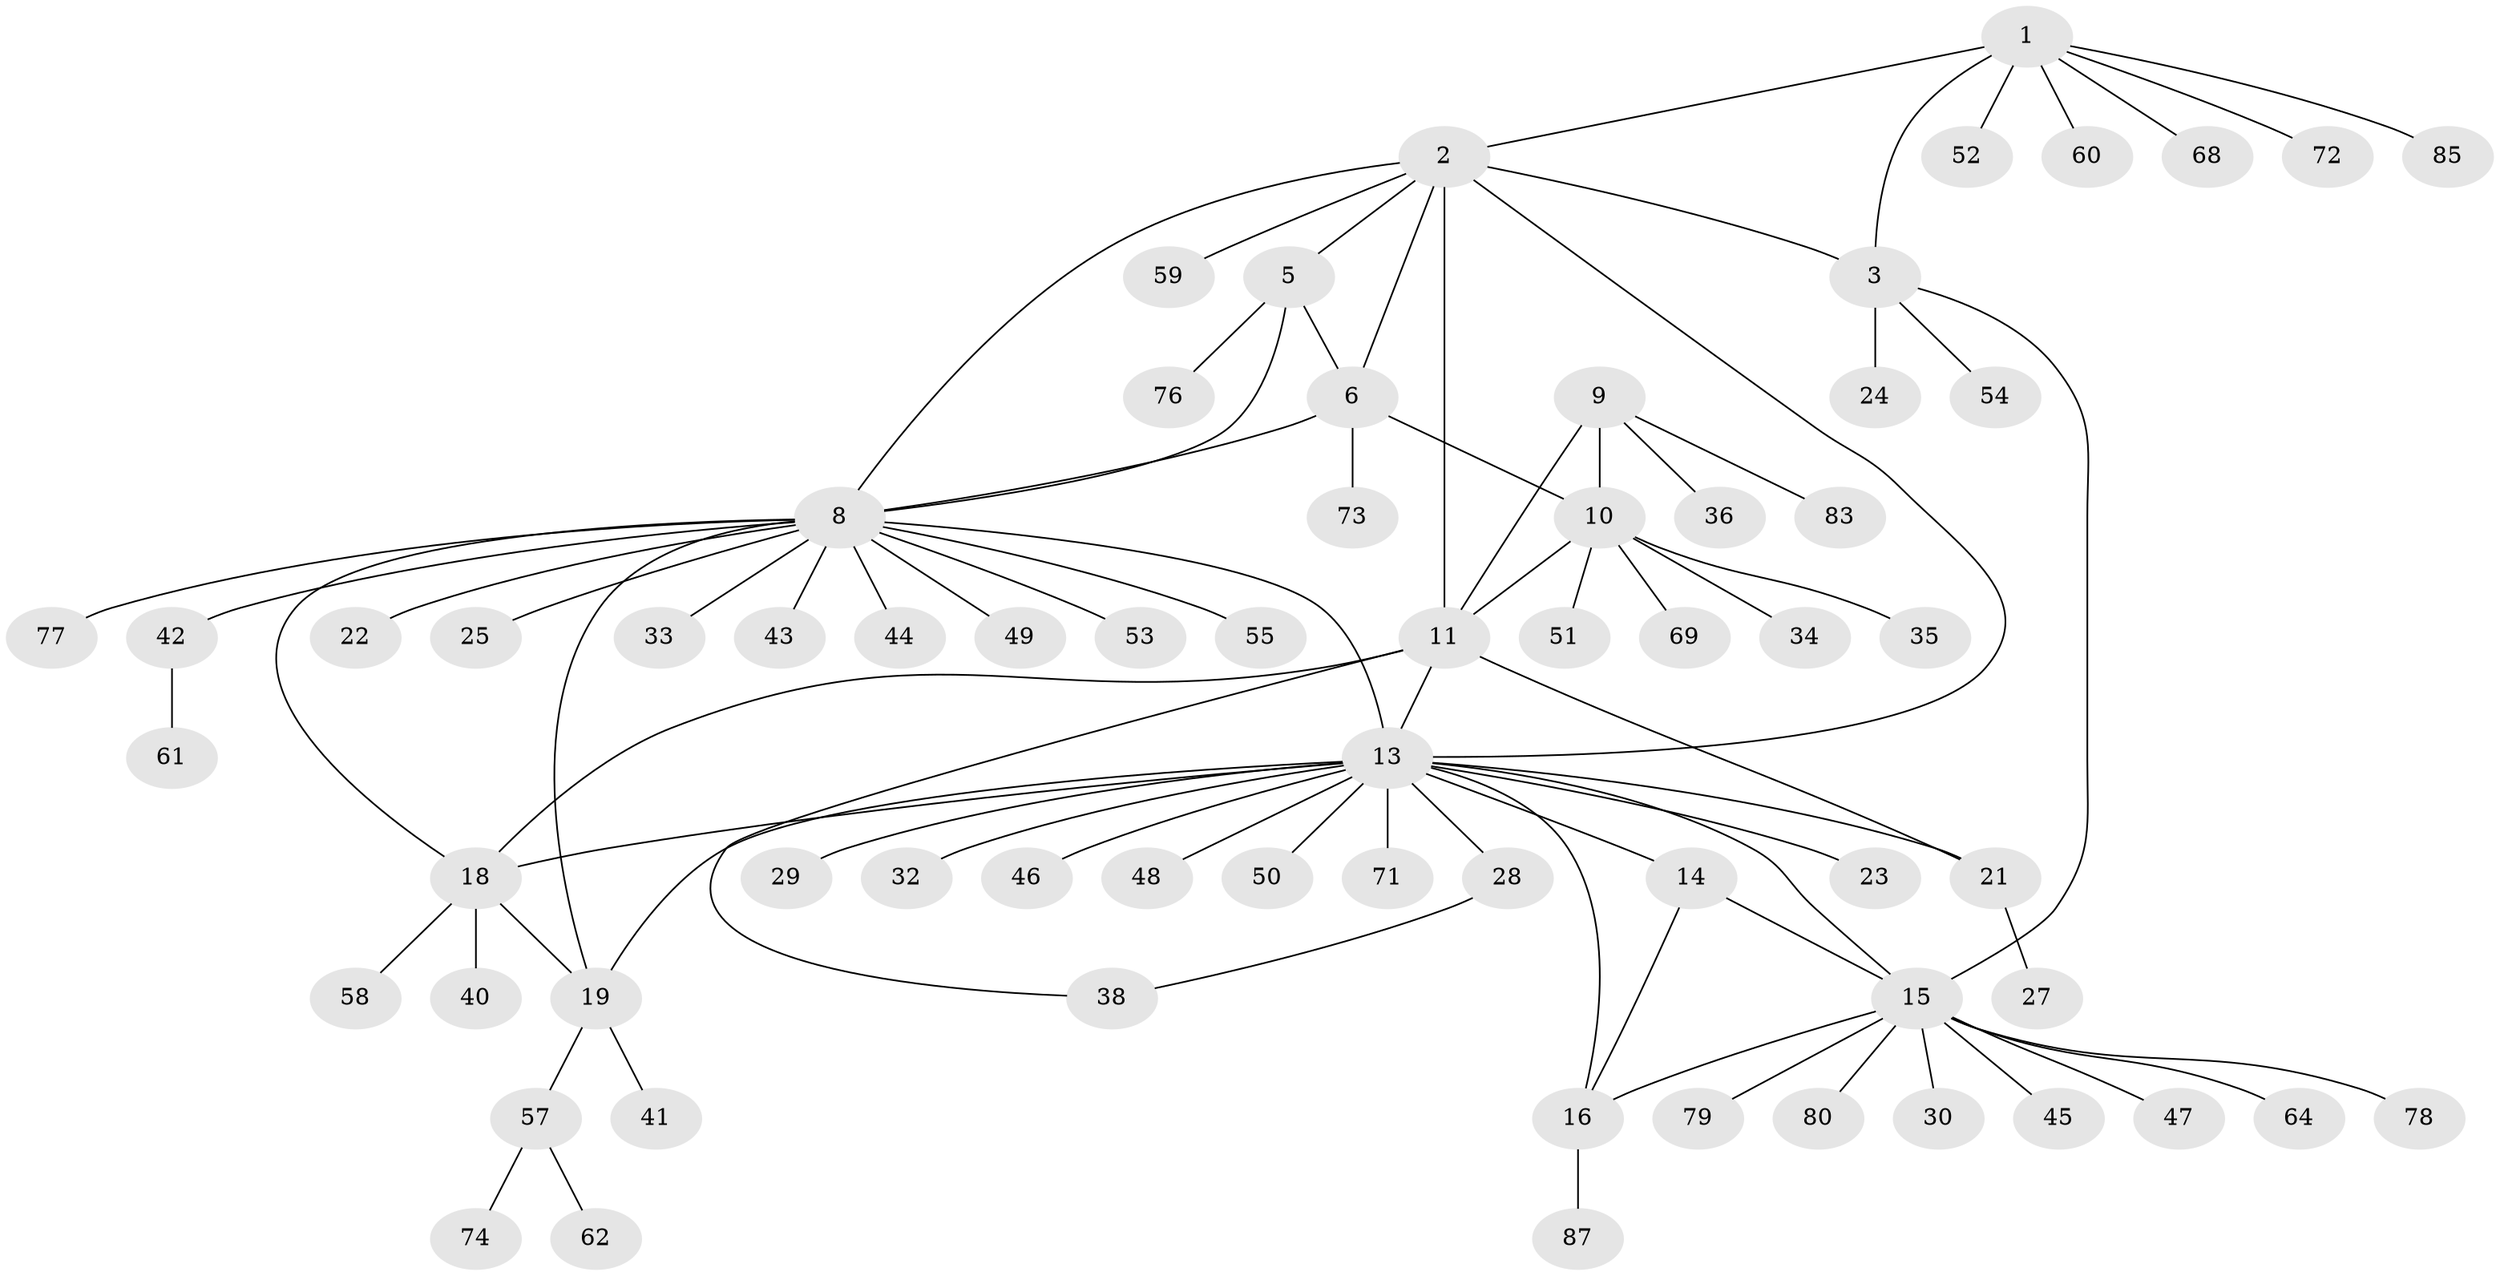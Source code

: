 // Generated by graph-tools (version 1.1) at 2025/24/03/03/25 07:24:10]
// undirected, 67 vertices, 84 edges
graph export_dot {
graph [start="1"]
  node [color=gray90,style=filled];
  1 [super="+31"];
  2 [super="+7"];
  3 [super="+4"];
  5 [super="+26"];
  6 [super="+37"];
  8 [super="+20"];
  9 [super="+12"];
  10 [super="+63"];
  11 [super="+65"];
  13 [super="+17"];
  14 [super="+56"];
  15 [super="+81"];
  16 [super="+75"];
  18 [super="+39"];
  19;
  21;
  22;
  23;
  24 [super="+66"];
  25 [super="+67"];
  27;
  28 [super="+84"];
  29;
  30;
  32;
  33;
  34;
  35;
  36;
  38;
  40;
  41;
  42;
  43;
  44;
  45;
  46;
  47;
  48;
  49;
  50;
  51 [super="+82"];
  52;
  53;
  54;
  55;
  57;
  58 [super="+70"];
  59;
  60;
  61;
  62;
  64;
  68;
  69;
  71;
  72;
  73;
  74;
  76;
  77;
  78;
  79 [super="+86"];
  80;
  83;
  85;
  87;
  1 -- 2;
  1 -- 3 [weight=2];
  1 -- 52;
  1 -- 60;
  1 -- 72;
  1 -- 85;
  1 -- 68;
  2 -- 3 [weight=2];
  2 -- 11 [weight=2];
  2 -- 8 [weight=2];
  2 -- 5;
  2 -- 6;
  2 -- 59;
  2 -- 13;
  3 -- 15;
  3 -- 24;
  3 -- 54;
  5 -- 6;
  5 -- 8;
  5 -- 76;
  6 -- 8;
  6 -- 10;
  6 -- 73;
  8 -- 22;
  8 -- 25;
  8 -- 33;
  8 -- 42;
  8 -- 43;
  8 -- 49;
  8 -- 77 [weight=2];
  8 -- 44;
  8 -- 18;
  8 -- 19;
  8 -- 53;
  8 -- 55;
  8 -- 13;
  9 -- 10 [weight=2];
  9 -- 11 [weight=2];
  9 -- 36;
  9 -- 83;
  10 -- 11;
  10 -- 34;
  10 -- 35;
  10 -- 51;
  10 -- 69;
  11 -- 13;
  11 -- 18;
  11 -- 21;
  11 -- 38;
  13 -- 14;
  13 -- 15;
  13 -- 16;
  13 -- 23;
  13 -- 28;
  13 -- 29;
  13 -- 32;
  13 -- 46;
  13 -- 48;
  13 -- 50;
  13 -- 18;
  13 -- 19;
  13 -- 21;
  13 -- 71;
  14 -- 15;
  14 -- 16;
  15 -- 16;
  15 -- 30;
  15 -- 45;
  15 -- 47;
  15 -- 64;
  15 -- 78;
  15 -- 79;
  15 -- 80;
  16 -- 87;
  18 -- 19;
  18 -- 40;
  18 -- 58;
  19 -- 41;
  19 -- 57;
  21 -- 27;
  28 -- 38;
  42 -- 61;
  57 -- 62;
  57 -- 74;
}
